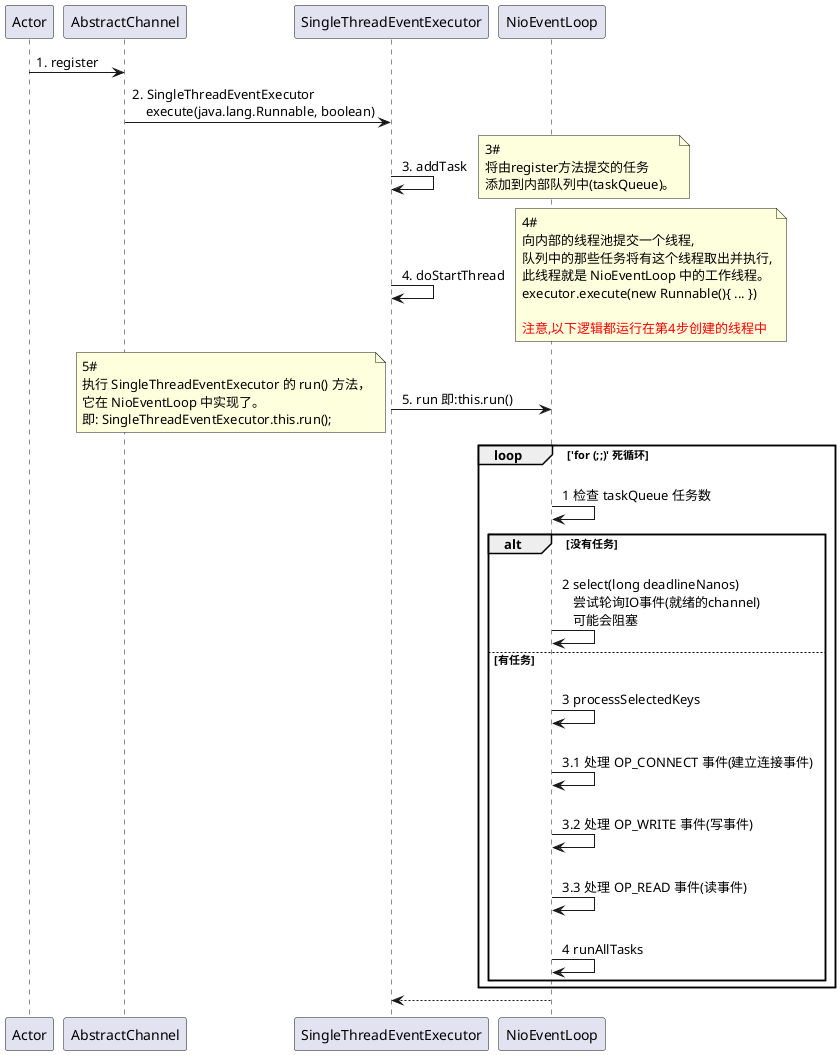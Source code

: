 @startuml participant

Actor -> AbstractChannel: 1. register

AbstractChannel -> SingleThreadEventExecutor: 2. SingleThreadEventExecutor \n    execute(java.lang.Runnable, boolean)

SingleThreadEventExecutor -> SingleThreadEventExecutor: \n 3. addTask
note right
3#
将由register方法提交的任务
添加到内部队列中(taskQueue)。
end note

SingleThreadEventExecutor -> SingleThreadEventExecutor: \n 4. doStartThread
note right
4#
向内部的线程池提交一个线程,
队列中的那些任务将有这个线程取出并执行,
此线程就是 NioEventLoop 中的工作线程。
executor.execute(new Runnable(){ ... })

<color:#FF0000>注意,以下逻辑都运行在第4步创建的线程中</color>
end note

SingleThreadEventExecutor -> NioEventLoop: \n 5. run 即:this.run()
note left
5#
执行 SingleThreadEventExecutor 的 run() 方法，
它在 NioEventLoop 中实现了。
即: SingleThreadEventExecutor.this.run();
end note

' ----- 分割线 -----
loop 'for (;;)' 死循环
    NioEventLoop -> NioEventLoop: \n 1 检查 taskQueue 任务数

    alt 没有任务
        NioEventLoop -> NioEventLoop: \n 2 select(long deadlineNanos) \n    尝试轮询IO事件(就绪的channel) \n    可能会阻塞
    else 有任务
        NioEventLoop -> NioEventLoop: \n 3 processSelectedKeys
        NioEventLoop -> NioEventLoop: \n 3.1 处理 OP_CONNECT 事件(建立连接事件)
        NioEventLoop -> NioEventLoop: \n 3.2 处理 OP_WRITE 事件(写事件)
        NioEventLoop -> NioEventLoop: \n 3.3 处理 OP_READ 事件(读事件)

        NioEventLoop -> NioEventLoop: \n 4 runAllTasks
    end
end
' ----- 分割线 -----

SingleThreadEventExecutor <-- NioEventLoop
@enduml
